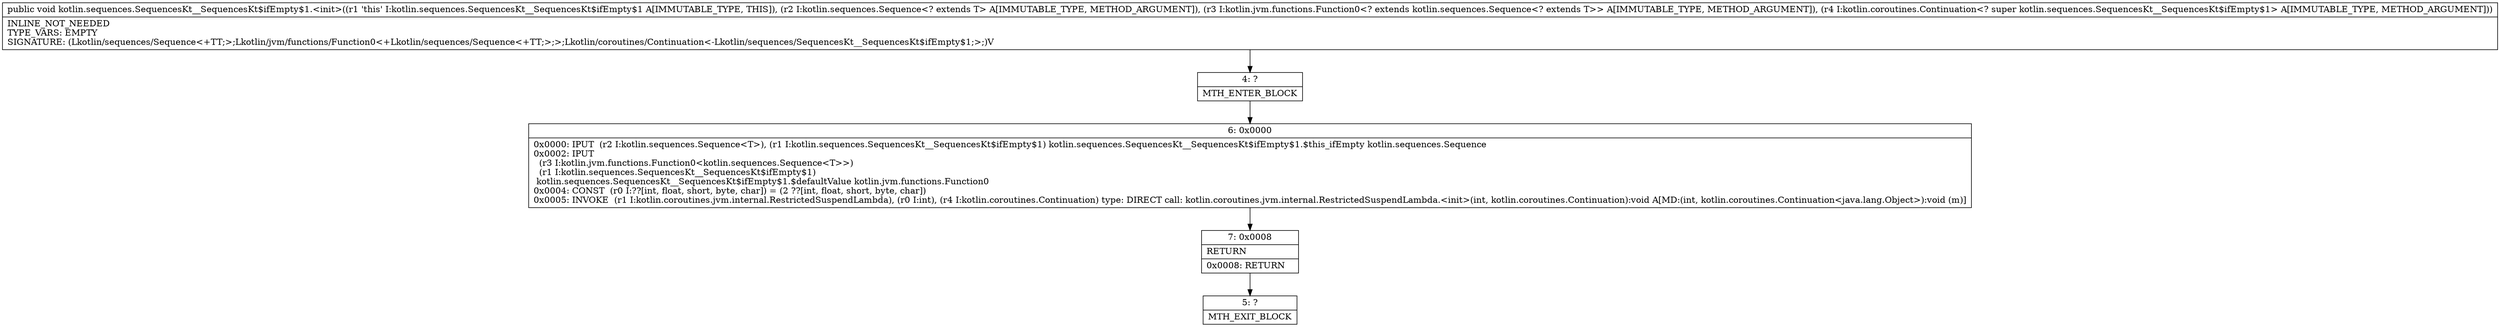 digraph "CFG forkotlin.sequences.SequencesKt__SequencesKt$ifEmpty$1.\<init\>(Lkotlin\/sequences\/Sequence;Lkotlin\/jvm\/functions\/Function0;Lkotlin\/coroutines\/Continuation;)V" {
Node_4 [shape=record,label="{4\:\ ?|MTH_ENTER_BLOCK\l}"];
Node_6 [shape=record,label="{6\:\ 0x0000|0x0000: IPUT  (r2 I:kotlin.sequences.Sequence\<T\>), (r1 I:kotlin.sequences.SequencesKt__SequencesKt$ifEmpty$1) kotlin.sequences.SequencesKt__SequencesKt$ifEmpty$1.$this_ifEmpty kotlin.sequences.Sequence \l0x0002: IPUT  \l  (r3 I:kotlin.jvm.functions.Function0\<kotlin.sequences.Sequence\<T\>\>)\l  (r1 I:kotlin.sequences.SequencesKt__SequencesKt$ifEmpty$1)\l kotlin.sequences.SequencesKt__SequencesKt$ifEmpty$1.$defaultValue kotlin.jvm.functions.Function0 \l0x0004: CONST  (r0 I:??[int, float, short, byte, char]) = (2 ??[int, float, short, byte, char]) \l0x0005: INVOKE  (r1 I:kotlin.coroutines.jvm.internal.RestrictedSuspendLambda), (r0 I:int), (r4 I:kotlin.coroutines.Continuation) type: DIRECT call: kotlin.coroutines.jvm.internal.RestrictedSuspendLambda.\<init\>(int, kotlin.coroutines.Continuation):void A[MD:(int, kotlin.coroutines.Continuation\<java.lang.Object\>):void (m)]\l}"];
Node_7 [shape=record,label="{7\:\ 0x0008|RETURN\l|0x0008: RETURN   \l}"];
Node_5 [shape=record,label="{5\:\ ?|MTH_EXIT_BLOCK\l}"];
MethodNode[shape=record,label="{public void kotlin.sequences.SequencesKt__SequencesKt$ifEmpty$1.\<init\>((r1 'this' I:kotlin.sequences.SequencesKt__SequencesKt$ifEmpty$1 A[IMMUTABLE_TYPE, THIS]), (r2 I:kotlin.sequences.Sequence\<? extends T\> A[IMMUTABLE_TYPE, METHOD_ARGUMENT]), (r3 I:kotlin.jvm.functions.Function0\<? extends kotlin.sequences.Sequence\<? extends T\>\> A[IMMUTABLE_TYPE, METHOD_ARGUMENT]), (r4 I:kotlin.coroutines.Continuation\<? super kotlin.sequences.SequencesKt__SequencesKt$ifEmpty$1\> A[IMMUTABLE_TYPE, METHOD_ARGUMENT]))  | INLINE_NOT_NEEDED\lTYPE_VARS: EMPTY\lSIGNATURE: (Lkotlin\/sequences\/Sequence\<+TT;\>;Lkotlin\/jvm\/functions\/Function0\<+Lkotlin\/sequences\/Sequence\<+TT;\>;\>;Lkotlin\/coroutines\/Continuation\<\-Lkotlin\/sequences\/SequencesKt__SequencesKt$ifEmpty$1;\>;)V\l}"];
MethodNode -> Node_4;Node_4 -> Node_6;
Node_6 -> Node_7;
Node_7 -> Node_5;
}

